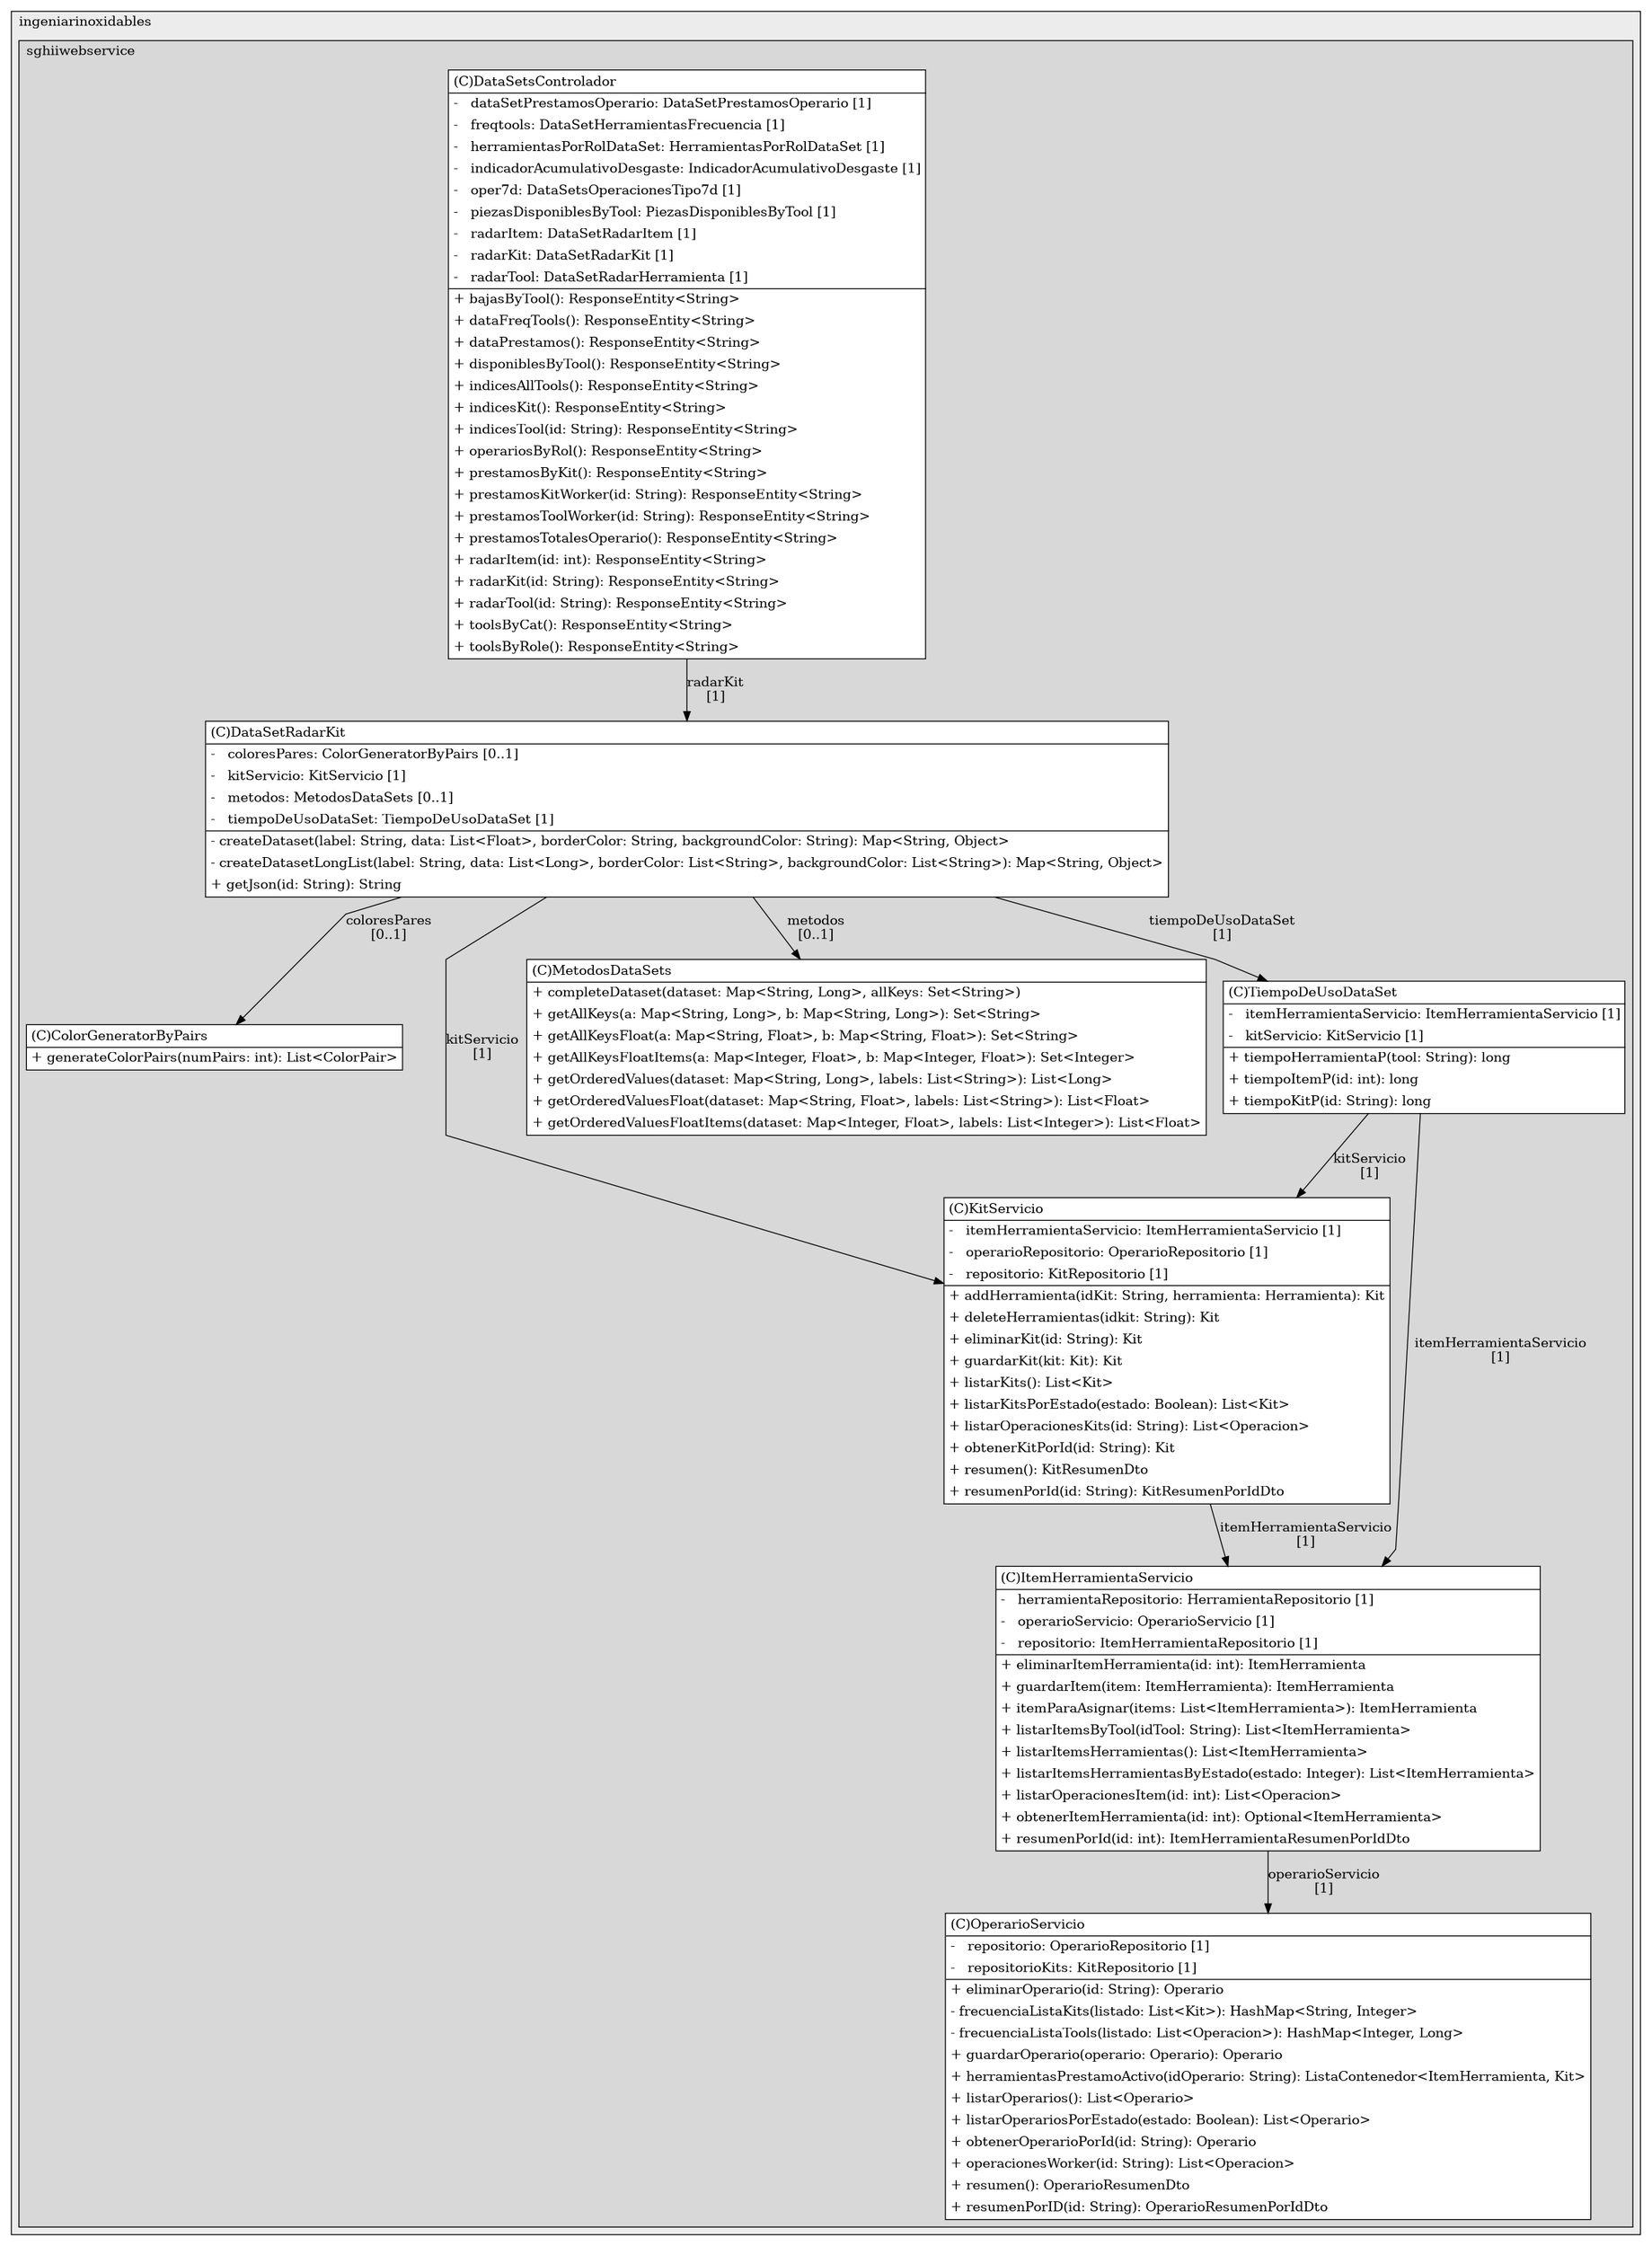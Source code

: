 @startuml

/' diagram meta data start
config=StructureConfiguration;
{
  "projectClassification": {
    "searchMode": "OpenProject", // OpenProject, AllProjects
    "includedProjects": "",
    "pathEndKeywords": "*.impl",
    "isClientPath": "",
    "isClientName": "",
    "isTestPath": "",
    "isTestName": "",
    "isMappingPath": "",
    "isMappingName": "",
    "isDataAccessPath": "",
    "isDataAccessName": "",
    "isDataStructurePath": "",
    "isDataStructureName": "",
    "isInterfaceStructuresPath": "",
    "isInterfaceStructuresName": "",
    "isEntryPointPath": "",
    "isEntryPointName": "",
    "treatFinalFieldsAsMandatory": false
  },
  "graphRestriction": {
    "classPackageExcludeFilter": "",
    "classPackageIncludeFilter": "",
    "classNameExcludeFilter": "",
    "classNameIncludeFilter": "",
    "methodNameExcludeFilter": "",
    "methodNameIncludeFilter": "",
    "removeByInheritance": "", // inheritance/annotation based filtering is done in a second step
    "removeByAnnotation": "",
    "removeByClassPackage": "", // cleanup the graph after inheritance/annotation based filtering is done
    "removeByClassName": "",
    "cutMappings": false,
    "cutEnum": true,
    "cutTests": true,
    "cutClient": true,
    "cutDataAccess": false,
    "cutInterfaceStructures": false,
    "cutDataStructures": false,
    "cutGetterAndSetter": true,
    "cutConstructors": true
  },
  "graphTraversal": {
    "forwardDepth": 6,
    "backwardDepth": 6,
    "classPackageExcludeFilter": "",
    "classPackageIncludeFilter": "",
    "classNameExcludeFilter": "",
    "classNameIncludeFilter": "",
    "methodNameExcludeFilter": "",
    "methodNameIncludeFilter": "",
    "hideMappings": false,
    "hideDataStructures": false,
    "hidePrivateMethods": true,
    "hideInterfaceCalls": true, // indirection: implementation -> interface (is hidden) -> implementation
    "onlyShowApplicationEntryPoints": false, // root node is included
    "useMethodCallsForStructureDiagram": "ForwardOnly" // ForwardOnly, BothDirections, No
  },
  "details": {
    "aggregation": "GroupByClass", // ByClass, GroupByClass, None
    "showClassGenericTypes": true,
    "showMethods": true,
    "showMethodParameterNames": true,
    "showMethodParameterTypes": true,
    "showMethodReturnType": true,
    "showPackageLevels": 2,
    "showDetailedClassStructure": true
  },
  "rootClass": "com.ingeniarinoxidables.sghiiwebservice.DataSets.DataSetRadarKit",
  "extensionCallbackMethod": "" // qualified.class.name#methodName - signature: public static String method(String)
}
diagram meta data end '/



digraph g {
    rankdir="TB"
    splines=polyline
    

'nodes 
subgraph cluster_1197233471 { 
   	label=ingeniarinoxidables
	labeljust=l
	fillcolor="#ececec"
	style=filled
   
   subgraph cluster_593371288 { 
   	label=sghiiwebservice
	labeljust=l
	fillcolor="#d8d8d8"
	style=filled
   
   ColorGeneratorByPairs482675278[
	label=<<TABLE BORDER="1" CELLBORDER="0" CELLPADDING="4" CELLSPACING="0">
<TR><TD ALIGN="LEFT" >(C)ColorGeneratorByPairs</TD></TR>
<HR/>
<TR><TD ALIGN="LEFT" >+ generateColorPairs(numPairs: int): List&lt;ColorPair&gt;</TD></TR>
</TABLE>>
	style=filled
	margin=0
	shape=plaintext
	fillcolor="#FFFFFF"
];

DataSetRadarKit482675278[
	label=<<TABLE BORDER="1" CELLBORDER="0" CELLPADDING="4" CELLSPACING="0">
<TR><TD ALIGN="LEFT" >(C)DataSetRadarKit</TD></TR>
<HR/>
<TR><TD ALIGN="LEFT" >-   coloresPares: ColorGeneratorByPairs [0..1]</TD></TR>
<TR><TD ALIGN="LEFT" >-   kitServicio: KitServicio [1]</TD></TR>
<TR><TD ALIGN="LEFT" >-   metodos: MetodosDataSets [0..1]</TD></TR>
<TR><TD ALIGN="LEFT" >-   tiempoDeUsoDataSet: TiempoDeUsoDataSet [1]</TD></TR>
<HR/>
<TR><TD ALIGN="LEFT" >- createDataset(label: String, data: List&lt;Float&gt;, borderColor: String, backgroundColor: String): Map&lt;String, Object&gt;</TD></TR>
<TR><TD ALIGN="LEFT" >- createDatasetLongList(label: String, data: List&lt;Long&gt;, borderColor: List&lt;String&gt;, backgroundColor: List&lt;String&gt;): Map&lt;String, Object&gt;</TD></TR>
<TR><TD ALIGN="LEFT" >+ getJson(id: String): String</TD></TR>
</TABLE>>
	style=filled
	margin=0
	shape=plaintext
	fillcolor="#FFFFFF"
];

DataSetsControlador236320816[
	label=<<TABLE BORDER="1" CELLBORDER="0" CELLPADDING="4" CELLSPACING="0">
<TR><TD ALIGN="LEFT" >(C)DataSetsControlador</TD></TR>
<HR/>
<TR><TD ALIGN="LEFT" >-   dataSetPrestamosOperario: DataSetPrestamosOperario [1]</TD></TR>
<TR><TD ALIGN="LEFT" >-   freqtools: DataSetHerramientasFrecuencia [1]</TD></TR>
<TR><TD ALIGN="LEFT" >-   herramientasPorRolDataSet: HerramientasPorRolDataSet [1]</TD></TR>
<TR><TD ALIGN="LEFT" >-   indicadorAcumulativoDesgaste: IndicadorAcumulativoDesgaste [1]</TD></TR>
<TR><TD ALIGN="LEFT" >-   oper7d: DataSetsOperacionesTipo7d [1]</TD></TR>
<TR><TD ALIGN="LEFT" >-   piezasDisponiblesByTool: PiezasDisponiblesByTool [1]</TD></TR>
<TR><TD ALIGN="LEFT" >-   radarItem: DataSetRadarItem [1]</TD></TR>
<TR><TD ALIGN="LEFT" >-   radarKit: DataSetRadarKit [1]</TD></TR>
<TR><TD ALIGN="LEFT" >-   radarTool: DataSetRadarHerramienta [1]</TD></TR>
<HR/>
<TR><TD ALIGN="LEFT" >+ bajasByTool(): ResponseEntity&lt;String&gt;</TD></TR>
<TR><TD ALIGN="LEFT" >+ dataFreqTools(): ResponseEntity&lt;String&gt;</TD></TR>
<TR><TD ALIGN="LEFT" >+ dataPrestamos(): ResponseEntity&lt;String&gt;</TD></TR>
<TR><TD ALIGN="LEFT" >+ disponiblesByTool(): ResponseEntity&lt;String&gt;</TD></TR>
<TR><TD ALIGN="LEFT" >+ indicesAllTools(): ResponseEntity&lt;String&gt;</TD></TR>
<TR><TD ALIGN="LEFT" >+ indicesKit(): ResponseEntity&lt;String&gt;</TD></TR>
<TR><TD ALIGN="LEFT" >+ indicesTool(id: String): ResponseEntity&lt;String&gt;</TD></TR>
<TR><TD ALIGN="LEFT" >+ operariosByRol(): ResponseEntity&lt;String&gt;</TD></TR>
<TR><TD ALIGN="LEFT" >+ prestamosByKit(): ResponseEntity&lt;String&gt;</TD></TR>
<TR><TD ALIGN="LEFT" >+ prestamosKitWorker(id: String): ResponseEntity&lt;String&gt;</TD></TR>
<TR><TD ALIGN="LEFT" >+ prestamosToolWorker(id: String): ResponseEntity&lt;String&gt;</TD></TR>
<TR><TD ALIGN="LEFT" >+ prestamosTotalesOperario(): ResponseEntity&lt;String&gt;</TD></TR>
<TR><TD ALIGN="LEFT" >+ radarItem(id: int): ResponseEntity&lt;String&gt;</TD></TR>
<TR><TD ALIGN="LEFT" >+ radarKit(id: String): ResponseEntity&lt;String&gt;</TD></TR>
<TR><TD ALIGN="LEFT" >+ radarTool(id: String): ResponseEntity&lt;String&gt;</TD></TR>
<TR><TD ALIGN="LEFT" >+ toolsByCat(): ResponseEntity&lt;String&gt;</TD></TR>
<TR><TD ALIGN="LEFT" >+ toolsByRole(): ResponseEntity&lt;String&gt;</TD></TR>
</TABLE>>
	style=filled
	margin=0
	shape=plaintext
	fillcolor="#FFFFFF"
];

ItemHerramientaServicio8218601[
	label=<<TABLE BORDER="1" CELLBORDER="0" CELLPADDING="4" CELLSPACING="0">
<TR><TD ALIGN="LEFT" >(C)ItemHerramientaServicio</TD></TR>
<HR/>
<TR><TD ALIGN="LEFT" >-   herramientaRepositorio: HerramientaRepositorio [1]</TD></TR>
<TR><TD ALIGN="LEFT" >-   operarioServicio: OperarioServicio [1]</TD></TR>
<TR><TD ALIGN="LEFT" >-   repositorio: ItemHerramientaRepositorio [1]</TD></TR>
<HR/>
<TR><TD ALIGN="LEFT" >+ eliminarItemHerramienta(id: int): ItemHerramienta</TD></TR>
<TR><TD ALIGN="LEFT" >+ guardarItem(item: ItemHerramienta): ItemHerramienta</TD></TR>
<TR><TD ALIGN="LEFT" >+ itemParaAsignar(items: List&lt;ItemHerramienta&gt;): ItemHerramienta</TD></TR>
<TR><TD ALIGN="LEFT" >+ listarItemsByTool(idTool: String): List&lt;ItemHerramienta&gt;</TD></TR>
<TR><TD ALIGN="LEFT" >+ listarItemsHerramientas(): List&lt;ItemHerramienta&gt;</TD></TR>
<TR><TD ALIGN="LEFT" >+ listarItemsHerramientasByEstado(estado: Integer): List&lt;ItemHerramienta&gt;</TD></TR>
<TR><TD ALIGN="LEFT" >+ listarOperacionesItem(id: int): List&lt;Operacion&gt;</TD></TR>
<TR><TD ALIGN="LEFT" >+ obtenerItemHerramienta(id: int): Optional&lt;ItemHerramienta&gt;</TD></TR>
<TR><TD ALIGN="LEFT" >+ resumenPorId(id: int): ItemHerramientaResumenPorIdDto</TD></TR>
</TABLE>>
	style=filled
	margin=0
	shape=plaintext
	fillcolor="#FFFFFF"
];

KitServicio8218601[
	label=<<TABLE BORDER="1" CELLBORDER="0" CELLPADDING="4" CELLSPACING="0">
<TR><TD ALIGN="LEFT" >(C)KitServicio</TD></TR>
<HR/>
<TR><TD ALIGN="LEFT" >-   itemHerramientaServicio: ItemHerramientaServicio [1]</TD></TR>
<TR><TD ALIGN="LEFT" >-   operarioRepositorio: OperarioRepositorio [1]</TD></TR>
<TR><TD ALIGN="LEFT" >-   repositorio: KitRepositorio [1]</TD></TR>
<HR/>
<TR><TD ALIGN="LEFT" >+ addHerramienta(idKit: String, herramienta: Herramienta): Kit</TD></TR>
<TR><TD ALIGN="LEFT" >+ deleteHerramientas(idkit: String): Kit</TD></TR>
<TR><TD ALIGN="LEFT" >+ eliminarKit(id: String): Kit</TD></TR>
<TR><TD ALIGN="LEFT" >+ guardarKit(kit: Kit): Kit</TD></TR>
<TR><TD ALIGN="LEFT" >+ listarKits(): List&lt;Kit&gt;</TD></TR>
<TR><TD ALIGN="LEFT" >+ listarKitsPorEstado(estado: Boolean): List&lt;Kit&gt;</TD></TR>
<TR><TD ALIGN="LEFT" >+ listarOperacionesKits(id: String): List&lt;Operacion&gt;</TD></TR>
<TR><TD ALIGN="LEFT" >+ obtenerKitPorId(id: String): Kit</TD></TR>
<TR><TD ALIGN="LEFT" >+ resumen(): KitResumenDto</TD></TR>
<TR><TD ALIGN="LEFT" >+ resumenPorId(id: String): KitResumenPorIdDto</TD></TR>
</TABLE>>
	style=filled
	margin=0
	shape=plaintext
	fillcolor="#FFFFFF"
];

MetodosDataSets482675278[
	label=<<TABLE BORDER="1" CELLBORDER="0" CELLPADDING="4" CELLSPACING="0">
<TR><TD ALIGN="LEFT" >(C)MetodosDataSets</TD></TR>
<HR/>
<TR><TD ALIGN="LEFT" >+ completeDataset(dataset: Map&lt;String, Long&gt;, allKeys: Set&lt;String&gt;)</TD></TR>
<TR><TD ALIGN="LEFT" >+ getAllKeys(a: Map&lt;String, Long&gt;, b: Map&lt;String, Long&gt;): Set&lt;String&gt;</TD></TR>
<TR><TD ALIGN="LEFT" >+ getAllKeysFloat(a: Map&lt;String, Float&gt;, b: Map&lt;String, Float&gt;): Set&lt;String&gt;</TD></TR>
<TR><TD ALIGN="LEFT" >+ getAllKeysFloatItems(a: Map&lt;Integer, Float&gt;, b: Map&lt;Integer, Float&gt;): Set&lt;Integer&gt;</TD></TR>
<TR><TD ALIGN="LEFT" >+ getOrderedValues(dataset: Map&lt;String, Long&gt;, labels: List&lt;String&gt;): List&lt;Long&gt;</TD></TR>
<TR><TD ALIGN="LEFT" >+ getOrderedValuesFloat(dataset: Map&lt;String, Float&gt;, labels: List&lt;String&gt;): List&lt;Float&gt;</TD></TR>
<TR><TD ALIGN="LEFT" >+ getOrderedValuesFloatItems(dataset: Map&lt;Integer, Float&gt;, labels: List&lt;Integer&gt;): List&lt;Float&gt;</TD></TR>
</TABLE>>
	style=filled
	margin=0
	shape=plaintext
	fillcolor="#FFFFFF"
];

OperarioServicio8218601[
	label=<<TABLE BORDER="1" CELLBORDER="0" CELLPADDING="4" CELLSPACING="0">
<TR><TD ALIGN="LEFT" >(C)OperarioServicio</TD></TR>
<HR/>
<TR><TD ALIGN="LEFT" >-   repositorio: OperarioRepositorio [1]</TD></TR>
<TR><TD ALIGN="LEFT" >-   repositorioKits: KitRepositorio [1]</TD></TR>
<HR/>
<TR><TD ALIGN="LEFT" >+ eliminarOperario(id: String): Operario</TD></TR>
<TR><TD ALIGN="LEFT" >- frecuenciaListaKits(listado: List&lt;Kit&gt;): HashMap&lt;String, Integer&gt;</TD></TR>
<TR><TD ALIGN="LEFT" >- frecuenciaListaTools(listado: List&lt;Operacion&gt;): HashMap&lt;Integer, Long&gt;</TD></TR>
<TR><TD ALIGN="LEFT" >+ guardarOperario(operario: Operario): Operario</TD></TR>
<TR><TD ALIGN="LEFT" >+ herramientasPrestamoActivo(idOperario: String): ListaContenedor&lt;ItemHerramienta, Kit&gt;</TD></TR>
<TR><TD ALIGN="LEFT" >+ listarOperarios(): List&lt;Operario&gt;</TD></TR>
<TR><TD ALIGN="LEFT" >+ listarOperariosPorEstado(estado: Boolean): List&lt;Operario&gt;</TD></TR>
<TR><TD ALIGN="LEFT" >+ obtenerOperarioPorId(id: String): Operario</TD></TR>
<TR><TD ALIGN="LEFT" >+ operacionesWorker(id: String): List&lt;Operacion&gt;</TD></TR>
<TR><TD ALIGN="LEFT" >+ resumen(): OperarioResumenDto</TD></TR>
<TR><TD ALIGN="LEFT" >+ resumenPorID(id: String): OperarioResumenPorIdDto</TD></TR>
</TABLE>>
	style=filled
	margin=0
	shape=plaintext
	fillcolor="#FFFFFF"
];

TiempoDeUsoDataSet482675278[
	label=<<TABLE BORDER="1" CELLBORDER="0" CELLPADDING="4" CELLSPACING="0">
<TR><TD ALIGN="LEFT" >(C)TiempoDeUsoDataSet</TD></TR>
<HR/>
<TR><TD ALIGN="LEFT" >-   itemHerramientaServicio: ItemHerramientaServicio [1]</TD></TR>
<TR><TD ALIGN="LEFT" >-   kitServicio: KitServicio [1]</TD></TR>
<HR/>
<TR><TD ALIGN="LEFT" >+ tiempoHerramientaP(tool: String): long</TD></TR>
<TR><TD ALIGN="LEFT" >+ tiempoItemP(id: int): long</TD></TR>
<TR><TD ALIGN="LEFT" >+ tiempoKitP(id: String): long</TD></TR>
</TABLE>>
	style=filled
	margin=0
	shape=plaintext
	fillcolor="#FFFFFF"
];
} 
} 

'edges    
DataSetRadarKit482675278 -> ColorGeneratorByPairs482675278[label="coloresPares
[0..1]"];
DataSetRadarKit482675278 -> KitServicio8218601[label="kitServicio
[1]"];
DataSetRadarKit482675278 -> MetodosDataSets482675278[label="metodos
[0..1]"];
DataSetRadarKit482675278 -> TiempoDeUsoDataSet482675278[label="tiempoDeUsoDataSet
[1]"];
DataSetsControlador236320816 -> DataSetRadarKit482675278[label="radarKit
[1]"];
ItemHerramientaServicio8218601 -> OperarioServicio8218601[label="operarioServicio
[1]"];
KitServicio8218601 -> ItemHerramientaServicio8218601[label="itemHerramientaServicio
[1]"];
TiempoDeUsoDataSet482675278 -> ItemHerramientaServicio8218601[label="itemHerramientaServicio
[1]"];
TiempoDeUsoDataSet482675278 -> KitServicio8218601[label="kitServicio
[1]"];
    
}
@enduml